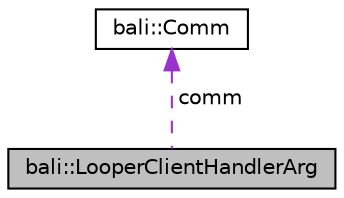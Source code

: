 digraph "bali::LooperClientHandlerArg"
{
  edge [fontname="Helvetica",fontsize="10",labelfontname="Helvetica",labelfontsize="10"];
  node [fontname="Helvetica",fontsize="10",shape=record];
  Node1 [label="bali::LooperClientHandlerArg",height=0.2,width=0.4,color="black", fillcolor="grey75", style="filled" fontcolor="black"];
  Node2 -> Node1 [dir="back",color="darkorchid3",fontsize="10",style="dashed",label=" comm" ,fontname="Helvetica"];
  Node2 [label="bali::Comm",height=0.2,width=0.4,color="black", fillcolor="white", style="filled",URL="$classbali_1_1_comm.html"];
}
